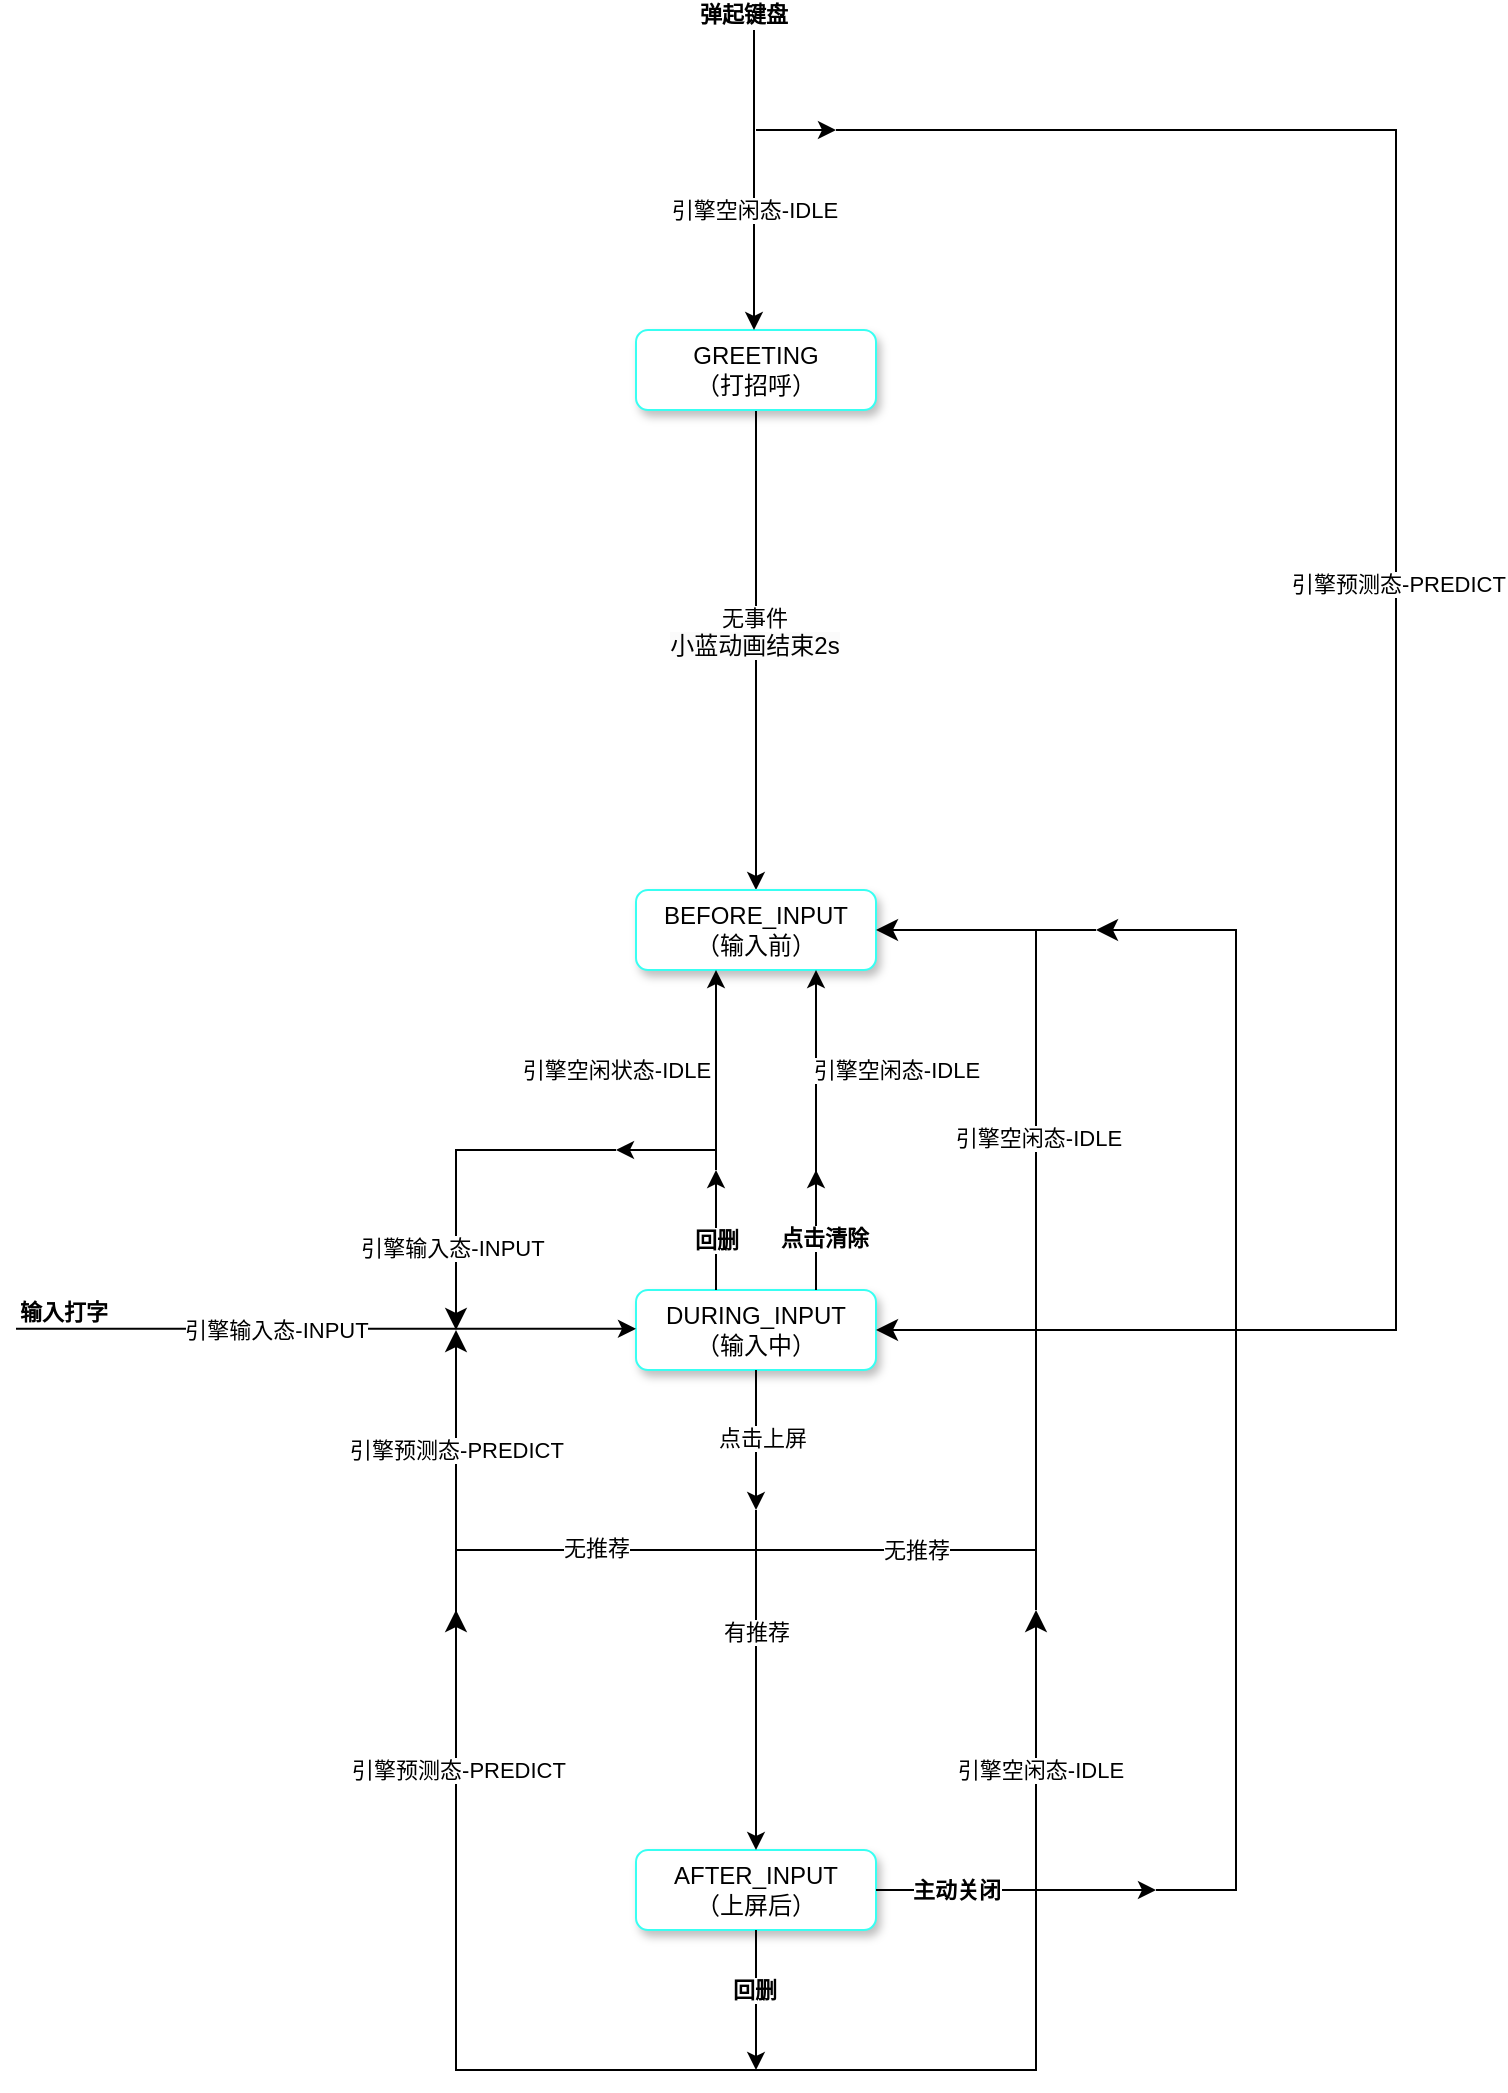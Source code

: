 <mxfile version="22.0.4" type="github">
  <diagram id="C5RBs43oDa-KdzZeNtuy" name="Page-1">
    <mxGraphModel dx="834" dy="1632" grid="1" gridSize="10" guides="1" tooltips="1" connect="1" arrows="1" fold="1" page="1" pageScale="1" pageWidth="827" pageHeight="1169" math="0" shadow="0">
      <root>
        <mxCell id="WIyWlLk6GJQsqaUBKTNV-0" />
        <mxCell id="WIyWlLk6GJQsqaUBKTNV-1" parent="WIyWlLk6GJQsqaUBKTNV-0" />
        <mxCell id="cE5dc0JYx2kaTeAeMU1b-17" value="" style="edgeStyle=orthogonalEdgeStyle;rounded=0;orthogonalLoop=1;jettySize=auto;html=1;" edge="1" parent="WIyWlLk6GJQsqaUBKTNV-1" source="WIyWlLk6GJQsqaUBKTNV-3" target="cE5dc0JYx2kaTeAeMU1b-14">
          <mxGeometry relative="1" as="geometry">
            <Array as="points">
              <mxPoint x="400" y="350" />
              <mxPoint x="400" y="350" />
            </Array>
          </mxGeometry>
        </mxCell>
        <mxCell id="cE5dc0JYx2kaTeAeMU1b-26" value="无事件&lt;br style=&quot;border-color: var(--border-color); font-size: 12px; background-color: rgb(251, 251, 251);&quot;&gt;&lt;span style=&quot;font-size: 12px; background-color: rgb(251, 251, 251);&quot;&gt;小蓝动画结束2s&lt;/span&gt;" style="edgeLabel;html=1;align=center;verticalAlign=middle;resizable=0;points=[];" vertex="1" connectable="0" parent="cE5dc0JYx2kaTeAeMU1b-17">
          <mxGeometry x="-0.078" y="-1" relative="1" as="geometry">
            <mxPoint as="offset" />
          </mxGeometry>
        </mxCell>
        <mxCell id="WIyWlLk6GJQsqaUBKTNV-3" value="GREETING&lt;br&gt;（打招呼）" style="rounded=1;whiteSpace=wrap;html=1;fontSize=12;glass=0;strokeWidth=1;shadow=1;strokeColor=#38FFF2;" parent="WIyWlLk6GJQsqaUBKTNV-1" vertex="1">
          <mxGeometry x="340" y="200" width="120" height="40" as="geometry" />
        </mxCell>
        <mxCell id="cE5dc0JYx2kaTeAeMU1b-14" value="BEFORE_INPUT&lt;br&gt;（输入前）" style="rounded=1;whiteSpace=wrap;html=1;fontSize=12;glass=0;strokeWidth=1;shadow=1;strokeColor=#38FFF2;" vertex="1" parent="WIyWlLk6GJQsqaUBKTNV-1">
          <mxGeometry x="340" y="480" width="120" height="40" as="geometry" />
        </mxCell>
        <mxCell id="cE5dc0JYx2kaTeAeMU1b-15" value="DURING_INPUT&lt;br&gt;（输入中）" style="rounded=1;whiteSpace=wrap;html=1;fontSize=12;glass=0;strokeWidth=1;shadow=1;strokeColor=#38FFF2;" vertex="1" parent="WIyWlLk6GJQsqaUBKTNV-1">
          <mxGeometry x="340" y="680" width="120" height="40" as="geometry" />
        </mxCell>
        <mxCell id="cE5dc0JYx2kaTeAeMU1b-16" value="AFTER_INPUT&lt;br&gt;（上屏后）" style="rounded=1;whiteSpace=wrap;html=1;fontSize=12;glass=0;strokeWidth=1;shadow=1;strokeColor=#38FFF2;" vertex="1" parent="WIyWlLk6GJQsqaUBKTNV-1">
          <mxGeometry x="340" y="960" width="120" height="40" as="geometry" />
        </mxCell>
        <mxCell id="cE5dc0JYx2kaTeAeMU1b-33" value="" style="endArrow=classic;html=1;rounded=0;entryX=0.5;entryY=0;entryDx=0;entryDy=0;" edge="1" parent="WIyWlLk6GJQsqaUBKTNV-1">
          <mxGeometry relative="1" as="geometry">
            <mxPoint x="399" y="50" as="sourcePoint" />
            <mxPoint x="399" y="200" as="targetPoint" />
          </mxGeometry>
        </mxCell>
        <mxCell id="cE5dc0JYx2kaTeAeMU1b-34" value="引擎空闲态-IDLE" style="edgeLabel;resizable=0;html=1;align=center;verticalAlign=middle;" connectable="0" vertex="1" parent="cE5dc0JYx2kaTeAeMU1b-33">
          <mxGeometry relative="1" as="geometry">
            <mxPoint y="15" as="offset" />
          </mxGeometry>
        </mxCell>
        <mxCell id="cE5dc0JYx2kaTeAeMU1b-35" value="&lt;b&gt;弹起键盘&lt;/b&gt;" style="edgeLabel;resizable=0;html=1;align=left;verticalAlign=bottom;" connectable="0" vertex="1" parent="cE5dc0JYx2kaTeAeMU1b-33">
          <mxGeometry x="-1" relative="1" as="geometry">
            <mxPoint x="-29" as="offset" />
          </mxGeometry>
        </mxCell>
        <mxCell id="cE5dc0JYx2kaTeAeMU1b-38" value="" style="edgeStyle=segmentEdgeStyle;endArrow=classic;html=1;curved=0;rounded=0;endSize=8;startSize=8;entryX=1;entryY=0.5;entryDx=0;entryDy=0;" edge="1" parent="WIyWlLk6GJQsqaUBKTNV-1" target="cE5dc0JYx2kaTeAeMU1b-15">
          <mxGeometry width="50" height="50" relative="1" as="geometry">
            <mxPoint x="440" y="100" as="sourcePoint" />
            <mxPoint x="500" y="700" as="targetPoint" />
            <Array as="points">
              <mxPoint x="720" y="100" />
              <mxPoint x="720" y="700" />
            </Array>
          </mxGeometry>
        </mxCell>
        <mxCell id="cE5dc0JYx2kaTeAeMU1b-39" value="引擎预测态-PREDICT" style="edgeLabel;html=1;align=center;verticalAlign=middle;resizable=0;points=[];" vertex="1" connectable="0" parent="cE5dc0JYx2kaTeAeMU1b-38">
          <mxGeometry x="-0.11" y="1" relative="1" as="geometry">
            <mxPoint y="-1" as="offset" />
          </mxGeometry>
        </mxCell>
        <mxCell id="cE5dc0JYx2kaTeAeMU1b-43" value="" style="endArrow=classic;html=1;rounded=0;" edge="1" parent="WIyWlLk6GJQsqaUBKTNV-1">
          <mxGeometry relative="1" as="geometry">
            <mxPoint x="30" y="699.41" as="sourcePoint" />
            <mxPoint x="340" y="699.41" as="targetPoint" />
          </mxGeometry>
        </mxCell>
        <mxCell id="cE5dc0JYx2kaTeAeMU1b-44" value="引擎输入态-INPUT" style="edgeLabel;resizable=0;html=1;align=center;verticalAlign=middle;" connectable="0" vertex="1" parent="cE5dc0JYx2kaTeAeMU1b-43">
          <mxGeometry relative="1" as="geometry">
            <mxPoint x="-25" as="offset" />
          </mxGeometry>
        </mxCell>
        <mxCell id="cE5dc0JYx2kaTeAeMU1b-45" value="&lt;b&gt;输入打字&lt;/b&gt;" style="edgeLabel;resizable=0;html=1;align=left;verticalAlign=bottom;" connectable="0" vertex="1" parent="cE5dc0JYx2kaTeAeMU1b-43">
          <mxGeometry x="-1" relative="1" as="geometry" />
        </mxCell>
        <mxCell id="cE5dc0JYx2kaTeAeMU1b-54" value="" style="endArrow=classic;html=1;rounded=0;exitX=0.5;exitY=1;exitDx=0;exitDy=0;" edge="1" parent="WIyWlLk6GJQsqaUBKTNV-1" source="cE5dc0JYx2kaTeAeMU1b-15">
          <mxGeometry relative="1" as="geometry">
            <mxPoint x="30" y="980" as="sourcePoint" />
            <mxPoint x="400" y="790" as="targetPoint" />
          </mxGeometry>
        </mxCell>
        <mxCell id="cE5dc0JYx2kaTeAeMU1b-109" value="点击上屏" style="edgeLabel;html=1;align=center;verticalAlign=middle;resizable=0;points=[];" vertex="1" connectable="0" parent="cE5dc0JYx2kaTeAeMU1b-54">
          <mxGeometry x="-0.025" y="3" relative="1" as="geometry">
            <mxPoint as="offset" />
          </mxGeometry>
        </mxCell>
        <mxCell id="cE5dc0JYx2kaTeAeMU1b-110" value="" style="edgeStyle=segmentEdgeStyle;endArrow=classic;html=1;curved=0;rounded=0;endSize=8;startSize=8;entryX=1;entryY=0.5;entryDx=0;entryDy=0;" edge="1" parent="WIyWlLk6GJQsqaUBKTNV-1" target="cE5dc0JYx2kaTeAeMU1b-14">
          <mxGeometry width="50" height="50" relative="1" as="geometry">
            <mxPoint x="400" y="790" as="sourcePoint" />
            <mxPoint x="520" y="490" as="targetPoint" />
            <Array as="points">
              <mxPoint x="400" y="810" />
              <mxPoint x="540" y="810" />
              <mxPoint x="540" y="500" />
            </Array>
          </mxGeometry>
        </mxCell>
        <mxCell id="cE5dc0JYx2kaTeAeMU1b-113" value="无推荐" style="edgeLabel;html=1;align=center;verticalAlign=middle;resizable=0;points=[];" vertex="1" connectable="0" parent="cE5dc0JYx2kaTeAeMU1b-110">
          <mxGeometry x="-0.174" y="-2" relative="1" as="geometry">
            <mxPoint x="-62" y="67" as="offset" />
          </mxGeometry>
        </mxCell>
        <mxCell id="cE5dc0JYx2kaTeAeMU1b-114" value="引擎空闲态-IDLE" style="edgeLabel;html=1;align=center;verticalAlign=middle;resizable=0;points=[];" vertex="1" connectable="0" parent="cE5dc0JYx2kaTeAeMU1b-110">
          <mxGeometry x="0.333" y="-1" relative="1" as="geometry">
            <mxPoint as="offset" />
          </mxGeometry>
        </mxCell>
        <mxCell id="cE5dc0JYx2kaTeAeMU1b-111" value="" style="endArrow=classic;html=1;rounded=0;" edge="1" parent="WIyWlLk6GJQsqaUBKTNV-1" target="cE5dc0JYx2kaTeAeMU1b-16">
          <mxGeometry width="50" height="50" relative="1" as="geometry">
            <mxPoint x="400" y="790" as="sourcePoint" />
            <mxPoint x="450" y="740" as="targetPoint" />
          </mxGeometry>
        </mxCell>
        <mxCell id="cE5dc0JYx2kaTeAeMU1b-112" value="有推荐" style="edgeLabel;html=1;align=center;verticalAlign=middle;resizable=0;points=[];" vertex="1" connectable="0" parent="cE5dc0JYx2kaTeAeMU1b-111">
          <mxGeometry x="0.336" y="4" relative="1" as="geometry">
            <mxPoint x="-4" y="-53" as="offset" />
          </mxGeometry>
        </mxCell>
        <mxCell id="cE5dc0JYx2kaTeAeMU1b-115" value="" style="edgeStyle=segmentEdgeStyle;endArrow=classic;html=1;curved=0;rounded=0;endSize=8;startSize=8;" edge="1" parent="WIyWlLk6GJQsqaUBKTNV-1">
          <mxGeometry width="50" height="50" relative="1" as="geometry">
            <mxPoint x="400" y="790" as="sourcePoint" />
            <mxPoint x="250" y="700" as="targetPoint" />
            <Array as="points">
              <mxPoint x="400" y="810" />
              <mxPoint x="250" y="810" />
              <mxPoint x="250" y="700" />
            </Array>
          </mxGeometry>
        </mxCell>
        <mxCell id="cE5dc0JYx2kaTeAeMU1b-118" value="无推荐" style="edgeLabel;html=1;align=center;verticalAlign=middle;resizable=0;points=[];" vertex="1" connectable="0" parent="cE5dc0JYx2kaTeAeMU1b-115">
          <mxGeometry x="-0.378" y="-1" relative="1" as="geometry">
            <mxPoint x="-13" as="offset" />
          </mxGeometry>
        </mxCell>
        <mxCell id="cE5dc0JYx2kaTeAeMU1b-119" value="引擎预测态-PREDICT" style="edgeLabel;html=1;align=center;verticalAlign=middle;resizable=0;points=[];" vertex="1" connectable="0" parent="cE5dc0JYx2kaTeAeMU1b-115">
          <mxGeometry x="0.494" relative="1" as="geometry">
            <mxPoint y="-11" as="offset" />
          </mxGeometry>
        </mxCell>
        <mxCell id="cE5dc0JYx2kaTeAeMU1b-120" value="" style="endArrow=classic;html=1;rounded=0;entryX=0.75;entryY=1;entryDx=0;entryDy=0;" edge="1" parent="WIyWlLk6GJQsqaUBKTNV-1" target="cE5dc0JYx2kaTeAeMU1b-14">
          <mxGeometry relative="1" as="geometry">
            <mxPoint x="430" y="630" as="sourcePoint" />
            <mxPoint x="730" y="679.23" as="targetPoint" />
          </mxGeometry>
        </mxCell>
        <mxCell id="cE5dc0JYx2kaTeAeMU1b-125" value="引擎空闲态-IDLE" style="edgeLabel;html=1;align=center;verticalAlign=middle;resizable=0;points=[];" vertex="1" connectable="0" parent="cE5dc0JYx2kaTeAeMU1b-120">
          <mxGeometry x="0.03" y="-1" relative="1" as="geometry">
            <mxPoint x="39" y="-4" as="offset" />
          </mxGeometry>
        </mxCell>
        <mxCell id="cE5dc0JYx2kaTeAeMU1b-129" value="" style="endArrow=classic;html=1;rounded=0;" edge="1" parent="WIyWlLk6GJQsqaUBKTNV-1">
          <mxGeometry width="50" height="50" relative="1" as="geometry">
            <mxPoint x="380" y="680" as="sourcePoint" />
            <mxPoint x="380" y="620" as="targetPoint" />
          </mxGeometry>
        </mxCell>
        <mxCell id="cE5dc0JYx2kaTeAeMU1b-130" value="&lt;b&gt;回删&lt;/b&gt;" style="edgeLabel;html=1;align=center;verticalAlign=middle;resizable=0;points=[];" vertex="1" connectable="0" parent="cE5dc0JYx2kaTeAeMU1b-129">
          <mxGeometry x="-0.147" y="-3" relative="1" as="geometry">
            <mxPoint x="-3" as="offset" />
          </mxGeometry>
        </mxCell>
        <mxCell id="cE5dc0JYx2kaTeAeMU1b-131" value="" style="endArrow=classic;html=1;rounded=0;entryX=0.5;entryY=1;entryDx=0;entryDy=0;" edge="1" parent="WIyWlLk6GJQsqaUBKTNV-1">
          <mxGeometry width="50" height="50" relative="1" as="geometry">
            <mxPoint x="380" y="620" as="sourcePoint" />
            <mxPoint x="380" y="520" as="targetPoint" />
          </mxGeometry>
        </mxCell>
        <mxCell id="cE5dc0JYx2kaTeAeMU1b-132" value="引擎空闲状态-IDLE" style="edgeLabel;html=1;align=center;verticalAlign=middle;resizable=0;points=[];" vertex="1" connectable="0" parent="cE5dc0JYx2kaTeAeMU1b-131">
          <mxGeometry x="0.012" relative="1" as="geometry">
            <mxPoint x="-50" as="offset" />
          </mxGeometry>
        </mxCell>
        <mxCell id="cE5dc0JYx2kaTeAeMU1b-133" value="" style="edgeStyle=segmentEdgeStyle;endArrow=classic;html=1;curved=0;rounded=0;endSize=8;startSize=8;" edge="1" parent="WIyWlLk6GJQsqaUBKTNV-1">
          <mxGeometry width="50" height="50" relative="1" as="geometry">
            <mxPoint x="330" y="610" as="sourcePoint" />
            <mxPoint x="250" y="700" as="targetPoint" />
            <Array as="points">
              <mxPoint x="250" y="610" />
              <mxPoint x="250" y="680" />
            </Array>
          </mxGeometry>
        </mxCell>
        <mxCell id="cE5dc0JYx2kaTeAeMU1b-136" value="引擎输入态-INPUT" style="edgeLabel;html=1;align=center;verticalAlign=middle;resizable=0;points=[];" vertex="1" connectable="0" parent="cE5dc0JYx2kaTeAeMU1b-133">
          <mxGeometry x="0.519" y="-2" relative="1" as="geometry">
            <mxPoint as="offset" />
          </mxGeometry>
        </mxCell>
        <mxCell id="cE5dc0JYx2kaTeAeMU1b-134" value="" style="endArrow=classic;html=1;rounded=0;" edge="1" parent="WIyWlLk6GJQsqaUBKTNV-1">
          <mxGeometry width="50" height="50" relative="1" as="geometry">
            <mxPoint x="400" y="1000" as="sourcePoint" />
            <mxPoint x="400" y="1070" as="targetPoint" />
          </mxGeometry>
        </mxCell>
        <mxCell id="cE5dc0JYx2kaTeAeMU1b-135" value="&lt;b&gt;回删&lt;/b&gt;" style="edgeLabel;html=1;align=center;verticalAlign=middle;resizable=0;points=[];" vertex="1" connectable="0" parent="cE5dc0JYx2kaTeAeMU1b-134">
          <mxGeometry x="-0.16" y="-3" relative="1" as="geometry">
            <mxPoint x="2" as="offset" />
          </mxGeometry>
        </mxCell>
        <mxCell id="cE5dc0JYx2kaTeAeMU1b-137" value="" style="edgeStyle=segmentEdgeStyle;endArrow=classic;html=1;curved=0;rounded=0;endSize=8;startSize=8;" edge="1" parent="WIyWlLk6GJQsqaUBKTNV-1">
          <mxGeometry width="50" height="50" relative="1" as="geometry">
            <mxPoint x="400" y="1070" as="sourcePoint" />
            <mxPoint x="540" y="840" as="targetPoint" />
            <Array as="points">
              <mxPoint x="540" y="1070" />
              <mxPoint x="540" y="1020" />
            </Array>
          </mxGeometry>
        </mxCell>
        <mxCell id="cE5dc0JYx2kaTeAeMU1b-138" value="引擎空闲态-IDLE" style="edgeLabel;html=1;align=center;verticalAlign=middle;resizable=0;points=[];" vertex="1" connectable="0" parent="cE5dc0JYx2kaTeAeMU1b-137">
          <mxGeometry x="0.432" y="-2" relative="1" as="geometry">
            <mxPoint y="-25" as="offset" />
          </mxGeometry>
        </mxCell>
        <mxCell id="cE5dc0JYx2kaTeAeMU1b-139" value="" style="endArrow=none;html=1;rounded=0;" edge="1" parent="WIyWlLk6GJQsqaUBKTNV-1">
          <mxGeometry width="50" height="50" relative="1" as="geometry">
            <mxPoint x="540" y="840" as="sourcePoint" />
            <mxPoint x="540" y="810" as="targetPoint" />
          </mxGeometry>
        </mxCell>
        <mxCell id="cE5dc0JYx2kaTeAeMU1b-140" value="" style="edgeStyle=segmentEdgeStyle;endArrow=classic;html=1;curved=0;rounded=0;endSize=8;startSize=8;" edge="1" parent="WIyWlLk6GJQsqaUBKTNV-1">
          <mxGeometry width="50" height="50" relative="1" as="geometry">
            <mxPoint x="400" y="1070" as="sourcePoint" />
            <mxPoint x="250" y="840" as="targetPoint" />
            <Array as="points">
              <mxPoint x="250" y="1070" />
              <mxPoint x="250" y="1020" />
            </Array>
          </mxGeometry>
        </mxCell>
        <mxCell id="cE5dc0JYx2kaTeAeMU1b-142" value="引擎预测态-PREDICT" style="edgeLabel;html=1;align=center;verticalAlign=middle;resizable=0;points=[];" vertex="1" connectable="0" parent="cE5dc0JYx2kaTeAeMU1b-140">
          <mxGeometry x="0.399" y="-1" relative="1" as="geometry">
            <mxPoint y="-34" as="offset" />
          </mxGeometry>
        </mxCell>
        <mxCell id="cE5dc0JYx2kaTeAeMU1b-141" value="" style="endArrow=none;html=1;rounded=0;" edge="1" parent="WIyWlLk6GJQsqaUBKTNV-1">
          <mxGeometry width="50" height="50" relative="1" as="geometry">
            <mxPoint x="250" y="850" as="sourcePoint" />
            <mxPoint x="250" y="810" as="targetPoint" />
          </mxGeometry>
        </mxCell>
        <mxCell id="cE5dc0JYx2kaTeAeMU1b-143" value="" style="endArrow=classic;html=1;rounded=0;" edge="1" parent="WIyWlLk6GJQsqaUBKTNV-1">
          <mxGeometry width="50" height="50" relative="1" as="geometry">
            <mxPoint x="460" y="980" as="sourcePoint" />
            <mxPoint x="600" y="980" as="targetPoint" />
          </mxGeometry>
        </mxCell>
        <mxCell id="cE5dc0JYx2kaTeAeMU1b-144" value="&lt;b&gt;主动关闭&lt;/b&gt;" style="edgeLabel;html=1;align=center;verticalAlign=middle;resizable=0;points=[];" vertex="1" connectable="0" parent="cE5dc0JYx2kaTeAeMU1b-143">
          <mxGeometry x="-0.567" y="-1" relative="1" as="geometry">
            <mxPoint x="9" y="-1" as="offset" />
          </mxGeometry>
        </mxCell>
        <mxCell id="cE5dc0JYx2kaTeAeMU1b-145" value="" style="edgeStyle=segmentEdgeStyle;endArrow=classic;html=1;curved=0;rounded=0;endSize=8;startSize=8;" edge="1" parent="WIyWlLk6GJQsqaUBKTNV-1">
          <mxGeometry width="50" height="50" relative="1" as="geometry">
            <mxPoint x="600" y="980" as="sourcePoint" />
            <mxPoint x="570" y="500" as="targetPoint" />
            <Array as="points">
              <mxPoint x="640" y="980" />
              <mxPoint x="640" y="500" />
            </Array>
          </mxGeometry>
        </mxCell>
        <mxCell id="cE5dc0JYx2kaTeAeMU1b-146" value="" style="endArrow=none;html=1;rounded=0;" edge="1" parent="WIyWlLk6GJQsqaUBKTNV-1">
          <mxGeometry width="50" height="50" relative="1" as="geometry">
            <mxPoint x="540" y="500" as="sourcePoint" />
            <mxPoint x="570" y="500" as="targetPoint" />
          </mxGeometry>
        </mxCell>
        <mxCell id="cE5dc0JYx2kaTeAeMU1b-147" value="" style="endArrow=classic;html=1;rounded=0;" edge="1" parent="WIyWlLk6GJQsqaUBKTNV-1">
          <mxGeometry width="50" height="50" relative="1" as="geometry">
            <mxPoint x="400" y="100" as="sourcePoint" />
            <mxPoint x="440" y="100" as="targetPoint" />
          </mxGeometry>
        </mxCell>
        <mxCell id="cE5dc0JYx2kaTeAeMU1b-148" value="" style="endArrow=classic;html=1;rounded=0;" edge="1" parent="WIyWlLk6GJQsqaUBKTNV-1">
          <mxGeometry width="50" height="50" relative="1" as="geometry">
            <mxPoint x="430" y="680" as="sourcePoint" />
            <mxPoint x="430" y="620" as="targetPoint" />
          </mxGeometry>
        </mxCell>
        <mxCell id="cE5dc0JYx2kaTeAeMU1b-149" value="&lt;b&gt;点击清除&lt;/b&gt;" style="edgeLabel;html=1;align=center;verticalAlign=middle;resizable=0;points=[];" vertex="1" connectable="0" parent="cE5dc0JYx2kaTeAeMU1b-148">
          <mxGeometry x="-0.098" y="-4" relative="1" as="geometry">
            <mxPoint y="1" as="offset" />
          </mxGeometry>
        </mxCell>
        <mxCell id="cE5dc0JYx2kaTeAeMU1b-150" value="" style="endArrow=classic;html=1;rounded=0;" edge="1" parent="WIyWlLk6GJQsqaUBKTNV-1">
          <mxGeometry width="50" height="50" relative="1" as="geometry">
            <mxPoint x="380" y="610" as="sourcePoint" />
            <mxPoint x="330" y="610" as="targetPoint" />
          </mxGeometry>
        </mxCell>
      </root>
    </mxGraphModel>
  </diagram>
</mxfile>
